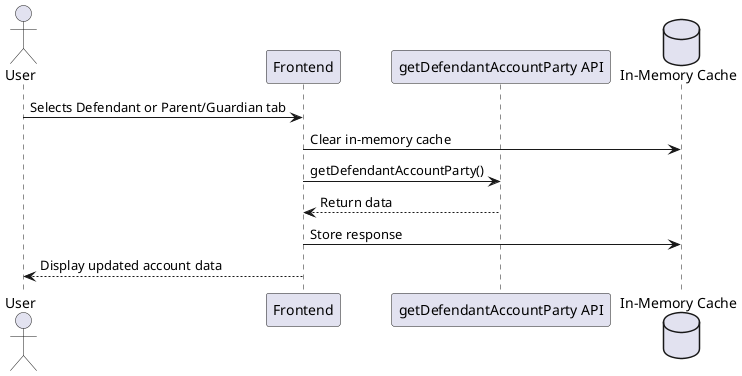 @startuml
actor User
participant "Frontend" as Frontend
participant "getDefendantAccountParty API" as API
database "In-Memory Cache" as Cache

User -> Frontend : Selects Defendant or Parent/Guardian tab
Frontend -> Cache : Clear in-memory cache
Frontend -> API : getDefendantAccountParty()
API --> Frontend : Return data
Frontend -> Cache : Store response
Frontend --> User : Display updated account data
@enduml
